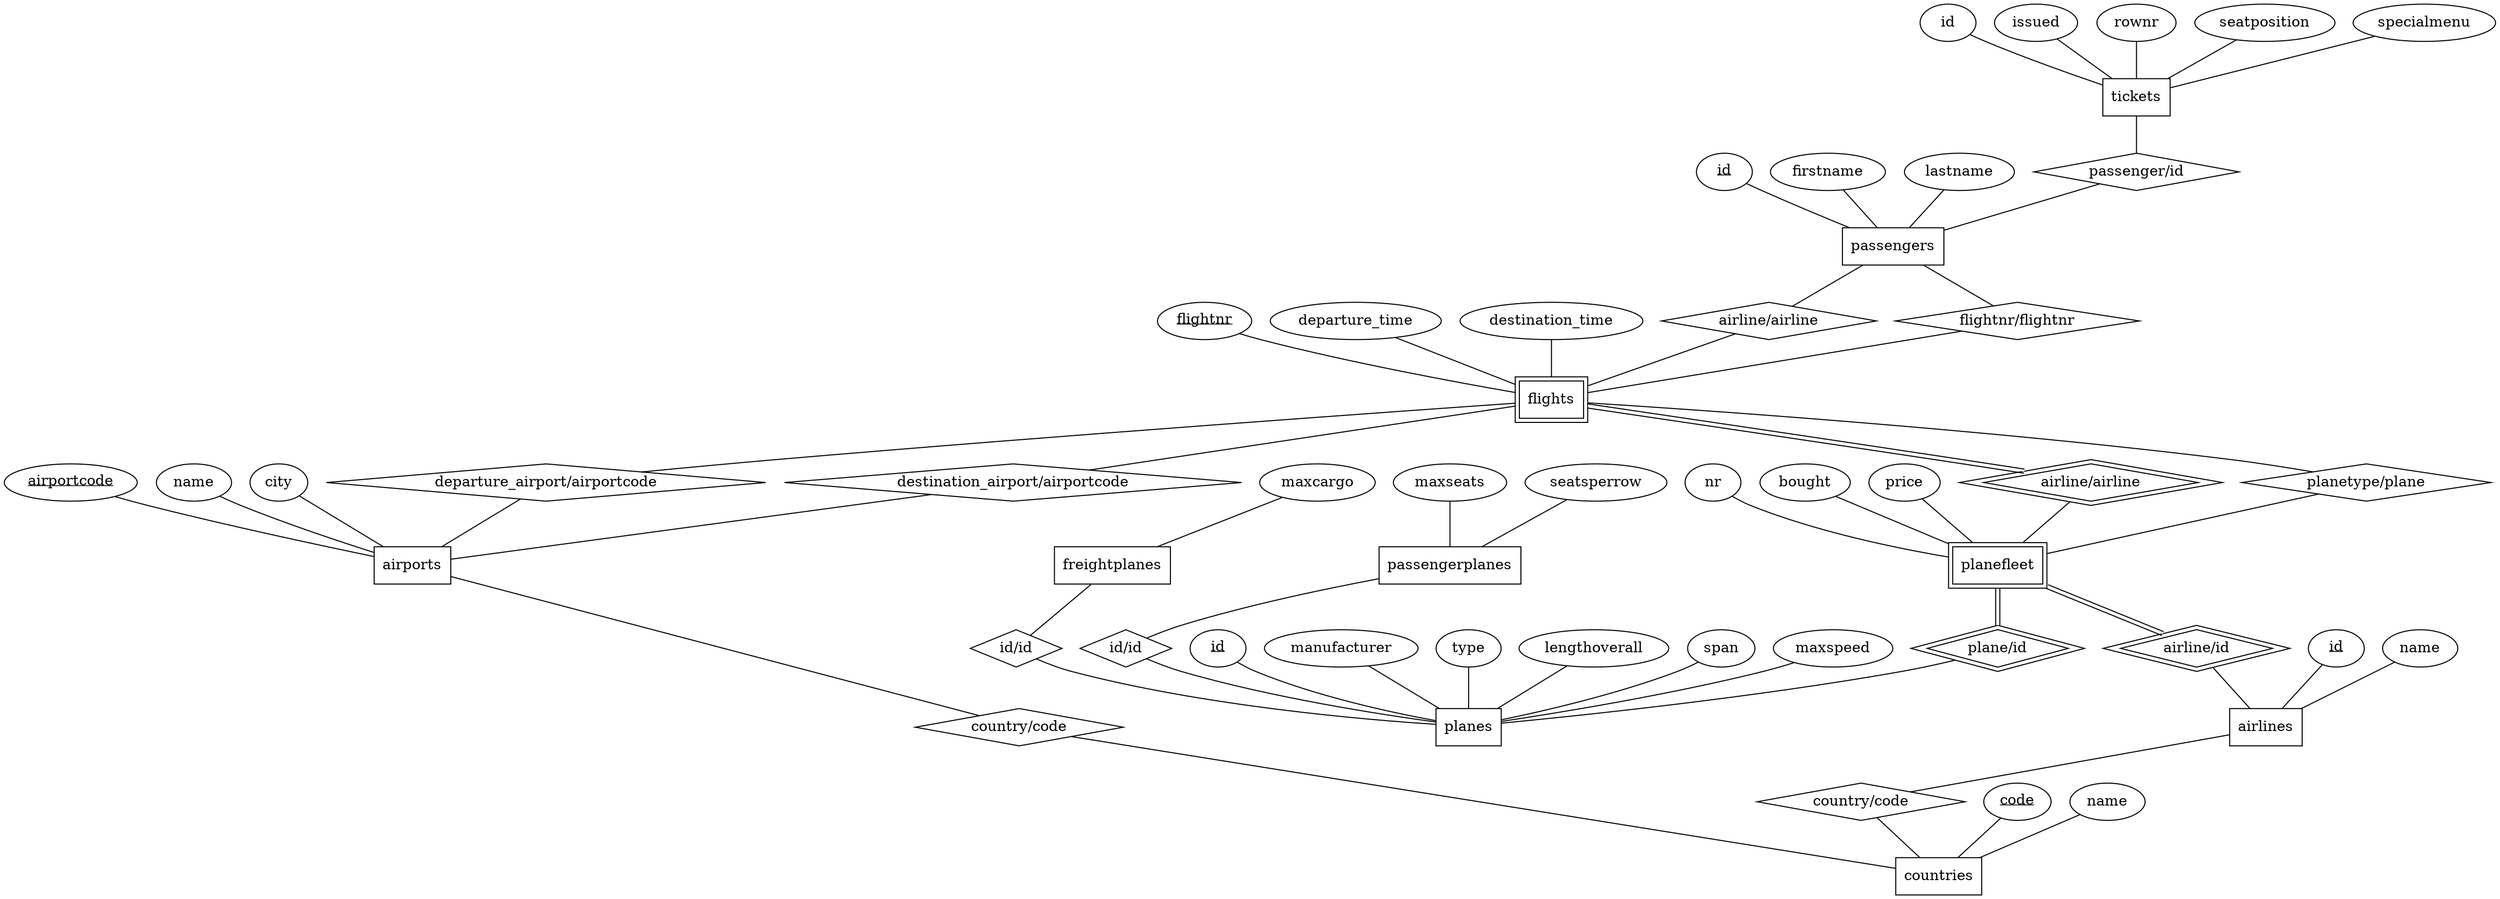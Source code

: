 digraph "not yet set"{"not yet set_airlines" [shape=box,label=airlines];"not yet set_airlines_id" [label=<<u>id</u>>];"not yet set_airlines_id" -> "not yet set_airlines" [dir=none];"not yet set_airlines_name" [label=name];"not yet set_airlines_name" -> "not yet set_airlines" [dir=none];"not yet set_airlines_country_code" [shape=diamond,label="country/code"];"not yet set_airlines" -> "not yet set_airlines_country_code" [dir=none];"not yet set_airlines_country_code" -> "not yet set_countries" [dir=none];"not yet set_airports" [shape=box,label=airports];"not yet set_airports_airportcode" [label=<<u>airportcode</u>>];"not yet set_airports_airportcode" -> "not yet set_airports" [dir=none];"not yet set_airports_name" [label=name];"not yet set_airports_name" -> "not yet set_airports" [dir=none];"not yet set_airports_country_code" [shape=diamond,label="country/code"];"not yet set_airports" -> "not yet set_airports_country_code" [dir=none];"not yet set_airports_country_code" -> "not yet set_countries" [dir=none];"not yet set_airports_city" [label=city];"not yet set_airports_city" -> "not yet set_airports" [dir=none];"not yet set_countries" [shape=box,label=countries];"not yet set_countries_code" [label=<<u>code</u>>];"not yet set_countries_code" -> "not yet set_countries" [dir=none];"not yet set_countries_name" [label=name];"not yet set_countries_name" -> "not yet set_countries" [dir=none];"not yet set_flights" [shape=box,label=flights];"not yet set_flights_airline_airline" [shape=diamond,label="airline/airline"];"not yet set_flights" [peripheries=2];"not yet set_flights" -> "not yet set_flights_airline_airline" [dir=none,color="black:white:black"];"not yet set_flights_airline_airline" [peripheries=2];"not yet set_flights_airline_airline" -> "not yet set_planefleet" [dir=none];"not yet set_flights_flightnr" [label=<<u>flightnr</u>>];"not yet set_flights_flightnr" -> "not yet set_flights" [dir=none];"not yet set_flights_departure_time" [label=departure_time];"not yet set_flights_departure_time" -> "not yet set_flights" [dir=none];"not yet set_flights_departure_airport_airportcode" [shape=diamond,label="departure_airport/airportcode"];"not yet set_flights" -> "not yet set_flights_departure_airport_airportcode" [dir=none];"not yet set_flights_departure_airport_airportcode" -> "not yet set_airports" [dir=none];"not yet set_flights_destination_time" [label=destination_time];"not yet set_flights_destination_time" -> "not yet set_flights" [dir=none];"not yet set_flights_destination_airport_airportcode" [shape=diamond,label="destination_airport/airportcode"];"not yet set_flights" -> "not yet set_flights_destination_airport_airportcode" [dir=none];"not yet set_flights_destination_airport_airportcode" -> "not yet set_airports" [dir=none];"not yet set_flights_planetype_plane" [shape=diamond,label="planetype/plane"];"not yet set_flights" -> "not yet set_flights_planetype_plane" [dir=none];"not yet set_flights_planetype_plane" -> "not yet set_planefleet" [dir=none];"not yet set_freightplanes" [shape=box,label=freightplanes];"not yet set_freightplanes_id_id" [shape=diamond,label="id/id"];"not yet set_freightplanes" -> "not yet set_freightplanes_id_id" [dir=none];"not yet set_freightplanes_id_id" -> "not yet set_planes" [dir=none];"not yet set_freightplanes_maxcargo" [label=maxcargo];"not yet set_freightplanes_maxcargo" -> "not yet set_freightplanes" [dir=none];"not yet set_passengerplanes" [shape=box,label=passengerplanes];"not yet set_passengerplanes_id_id" [shape=diamond,label="id/id"];"not yet set_passengerplanes" -> "not yet set_passengerplanes_id_id" [dir=none];"not yet set_passengerplanes_id_id" -> "not yet set_planes" [dir=none];"not yet set_passengerplanes_maxseats" [label=maxseats];"not yet set_passengerplanes_maxseats" -> "not yet set_passengerplanes" [dir=none];"not yet set_passengerplanes_seatsperrow" [label=seatsperrow];"not yet set_passengerplanes_seatsperrow" -> "not yet set_passengerplanes" [dir=none];"not yet set_passengers" [shape=box,label=passengers];"not yet set_passengers_id" [label=<<u>id</u>>];"not yet set_passengers_id" -> "not yet set_passengers" [dir=none];"not yet set_passengers_firstname" [label=firstname];"not yet set_passengers_firstname" -> "not yet set_passengers" [dir=none];"not yet set_passengers_lastname" [label=lastname];"not yet set_passengers_lastname" -> "not yet set_passengers" [dir=none];"not yet set_passengers_airline_airline" [shape=diamond,label="airline/airline"];"not yet set_passengers" -> "not yet set_passengers_airline_airline" [dir=none];"not yet set_passengers_airline_airline" -> "not yet set_flights" [dir=none];"not yet set_passengers_flightnr_flightnr" [shape=diamond,label="flightnr/flightnr"];"not yet set_passengers" -> "not yet set_passengers_flightnr_flightnr" [dir=none];"not yet set_passengers_flightnr_flightnr" -> "not yet set_flights" [dir=none];"not yet set_planefleet" [shape=box,label=planefleet];"not yet set_planefleet_airline_id" [shape=diamond,label="airline/id"];"not yet set_planefleet" [peripheries=2];"not yet set_planefleet" -> "not yet set_planefleet_airline_id" [dir=none,color="black:white:black"];"not yet set_planefleet_airline_id" [peripheries=2];"not yet set_planefleet_airline_id" -> "not yet set_airlines" [dir=none];"not yet set_planefleet_plane_id" [shape=diamond,label="plane/id"];"not yet set_planefleet" [peripheries=2];"not yet set_planefleet" -> "not yet set_planefleet_plane_id" [dir=none,color="black:white:black"];"not yet set_planefleet_plane_id" [peripheries=2];"not yet set_planefleet_plane_id" -> "not yet set_planes" [dir=none];"not yet set_planefleet_nr" [label=nr];"not yet set_planefleet_nr" -> "not yet set_planefleet" [dir=none];"not yet set_planefleet_bought" [label=bought];"not yet set_planefleet_bought" -> "not yet set_planefleet" [dir=none];"not yet set_planefleet_price" [label=price];"not yet set_planefleet_price" -> "not yet set_planefleet" [dir=none];"not yet set_planes" [shape=box,label=planes];"not yet set_planes_id" [label=<<u>id</u>>];"not yet set_planes_id" -> "not yet set_planes" [dir=none];"not yet set_planes_manufacturer" [label=manufacturer];"not yet set_planes_manufacturer" -> "not yet set_planes" [dir=none];"not yet set_planes_type" [label=type];"not yet set_planes_type" -> "not yet set_planes" [dir=none];"not yet set_planes_lengthoverall" [label=lengthoverall];"not yet set_planes_lengthoverall" -> "not yet set_planes" [dir=none];"not yet set_planes_span" [label=span];"not yet set_planes_span" -> "not yet set_planes" [dir=none];"not yet set_planes_maxspeed" [label=maxspeed];"not yet set_planes_maxspeed" -> "not yet set_planes" [dir=none];"not yet set_tickets" [shape=box,label=tickets];"not yet set_tickets_id" [label=id];"not yet set_tickets_id" -> "not yet set_tickets" [dir=none];"not yet set_tickets_passenger_id" [shape=diamond,label="passenger/id"];"not yet set_tickets" -> "not yet set_tickets_passenger_id" [dir=none];"not yet set_tickets_passenger_id" -> "not yet set_passengers" [dir=none];"not yet set_tickets_issued" [label=issued];"not yet set_tickets_issued" -> "not yet set_tickets" [dir=none];"not yet set_tickets_rownr" [label=rownr];"not yet set_tickets_rownr" -> "not yet set_tickets" [dir=none];"not yet set_tickets_seatposition" [label=seatposition];"not yet set_tickets_seatposition" -> "not yet set_tickets" [dir=none];"not yet set_tickets_specialmenu" [label=specialmenu];"not yet set_tickets_specialmenu" -> "not yet set_tickets" [dir=none];}